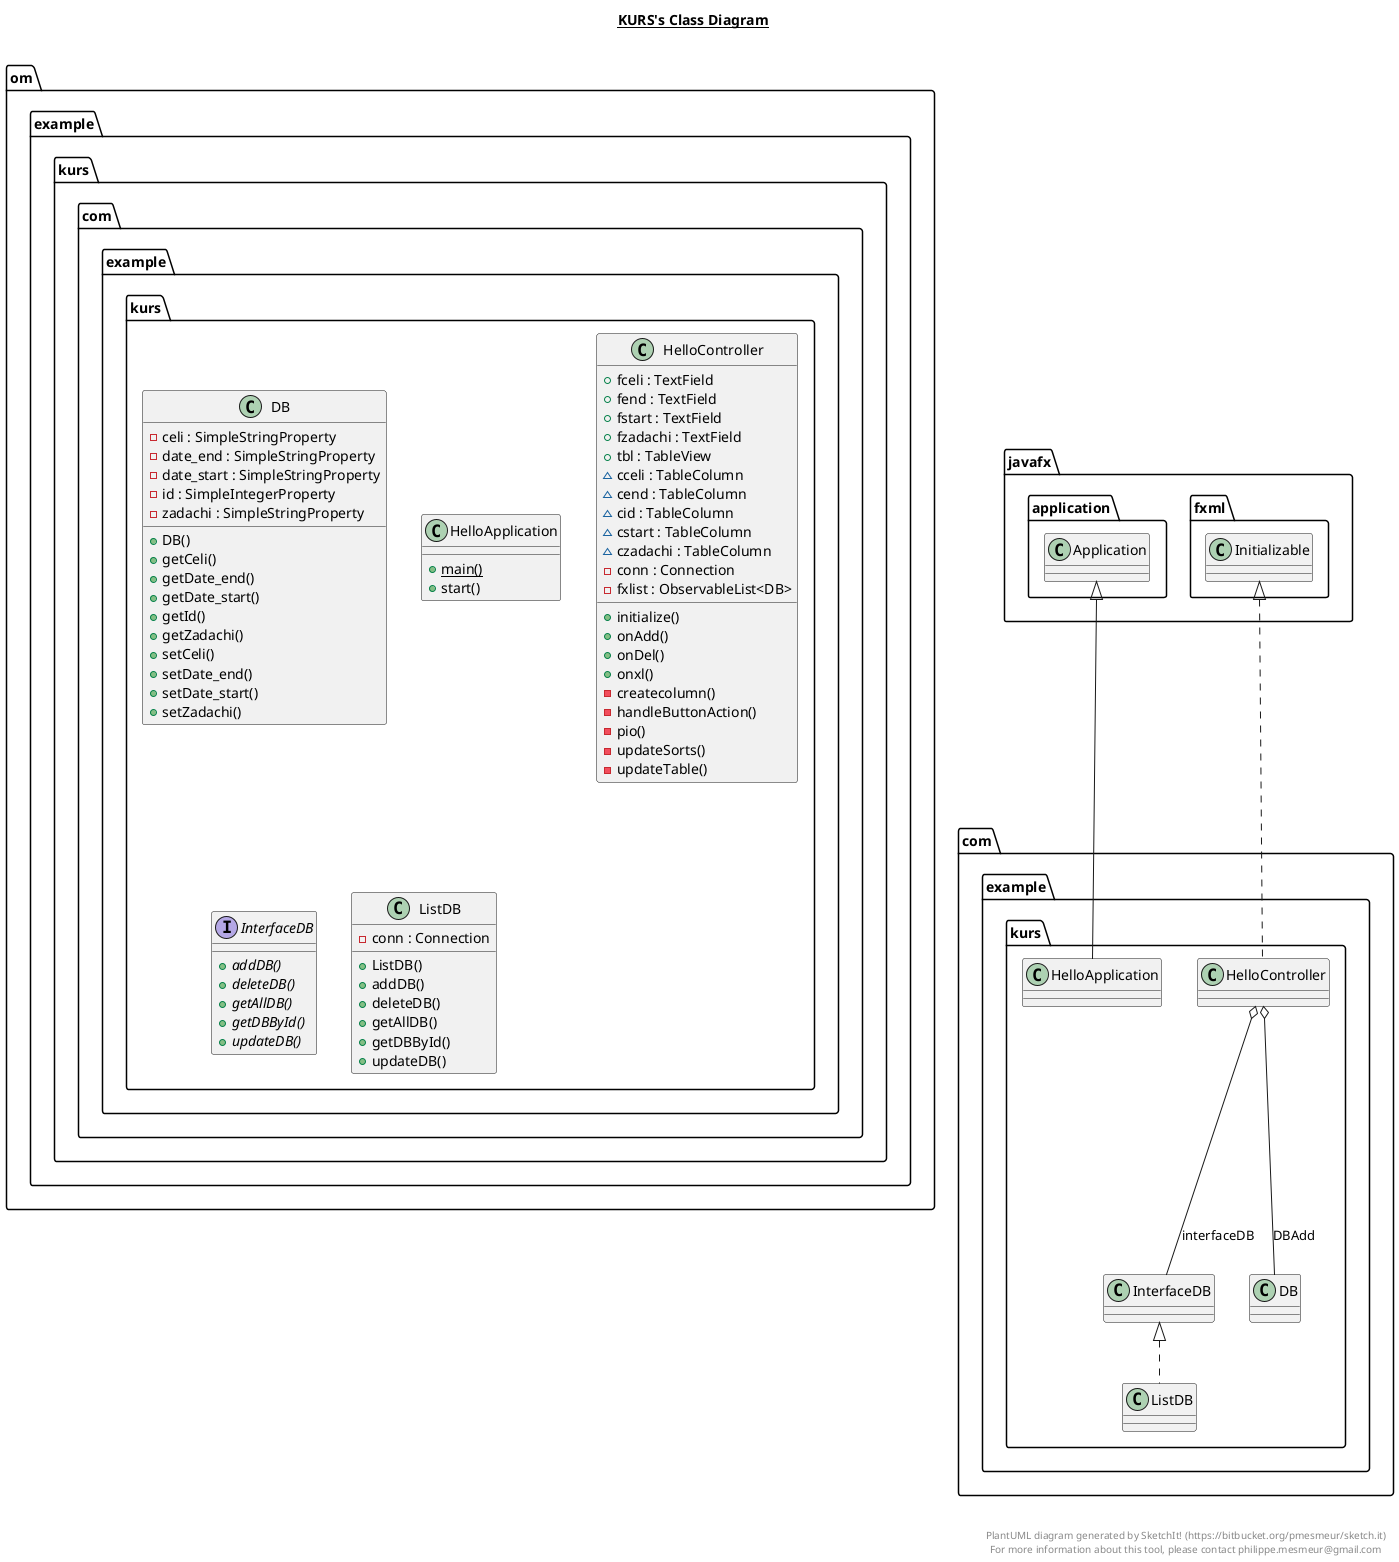 @startuml

title __KURS's Class Diagram__\n


    namespace om.example.kurs {
      class com.example.kurs.DB {
          - celi : SimpleStringProperty
          - date_end : SimpleStringProperty
          - date_start : SimpleStringProperty
          - id : SimpleIntegerProperty
          - zadachi : SimpleStringProperty
          + DB()
          + getCeli()
          + getDate_end()
          + getDate_start()
          + getId()
          + getZadachi()
          + setCeli()
          + setDate_end()
          + setDate_start()
          + setZadachi()
      }
    }

  


    namespace om.example.kurs {
      class com.example.kurs.HelloApplication {
          {static} + main()
          + start()
      }
    }

  


    namespace om.example.kurs {
      class com.example.kurs.HelloController {
          + fceli : TextField
          + fend : TextField
          + fstart : TextField
          + fzadachi : TextField
          + tbl : TableView
          ~ cceli : TableColumn
          ~ cend : TableColumn
          ~ cid : TableColumn
          ~ cstart : TableColumn
          ~ czadachi : TableColumn
          - conn : Connection
          - fxlist : ObservableList<DB>
          + initialize()
          + onAdd()
          + onDel()
          + onxl()
          - createcolumn()
          - handleButtonAction()
          - pio()
          - updateSorts()
          - updateTable()
      }
    }

  


    namespace om.example.kurs {
      interface com.example.kurs.InterfaceDB {
          {abstract} + addDB()
          {abstract} + deleteDB()
          {abstract} + getAllDB()
          {abstract} + getDBById()
          {abstract} + updateDB()
      }
    }




    namespace om.example.kurs {
      class com.example.kurs.ListDB {
          - conn : Connection
          + ListDB()
          + addDB()
          + deleteDB()
          + getAllDB()
          + getDBById()
          + updateDB()
      }
    }

  

  com.example.kurs.HelloApplication -up-|> javafx.application.Application
  com.example.kurs.HelloController .up.|> javafx.fxml.Initializable
  com.example.kurs.HelloController o-- com.example.kurs.DB : DBAdd
  com.example.kurs.HelloController o-- com.example.kurs.InterfaceDB : interfaceDB
  com.example.kurs.ListDB .up.|> com.example.kurs.InterfaceDB


right footer


PlantUML diagram generated by SketchIt! (https://bitbucket.org/pmesmeur/sketch.it)
For more information about this tool, please contact philippe.mesmeur@gmail.com
endfooter

@enduml
